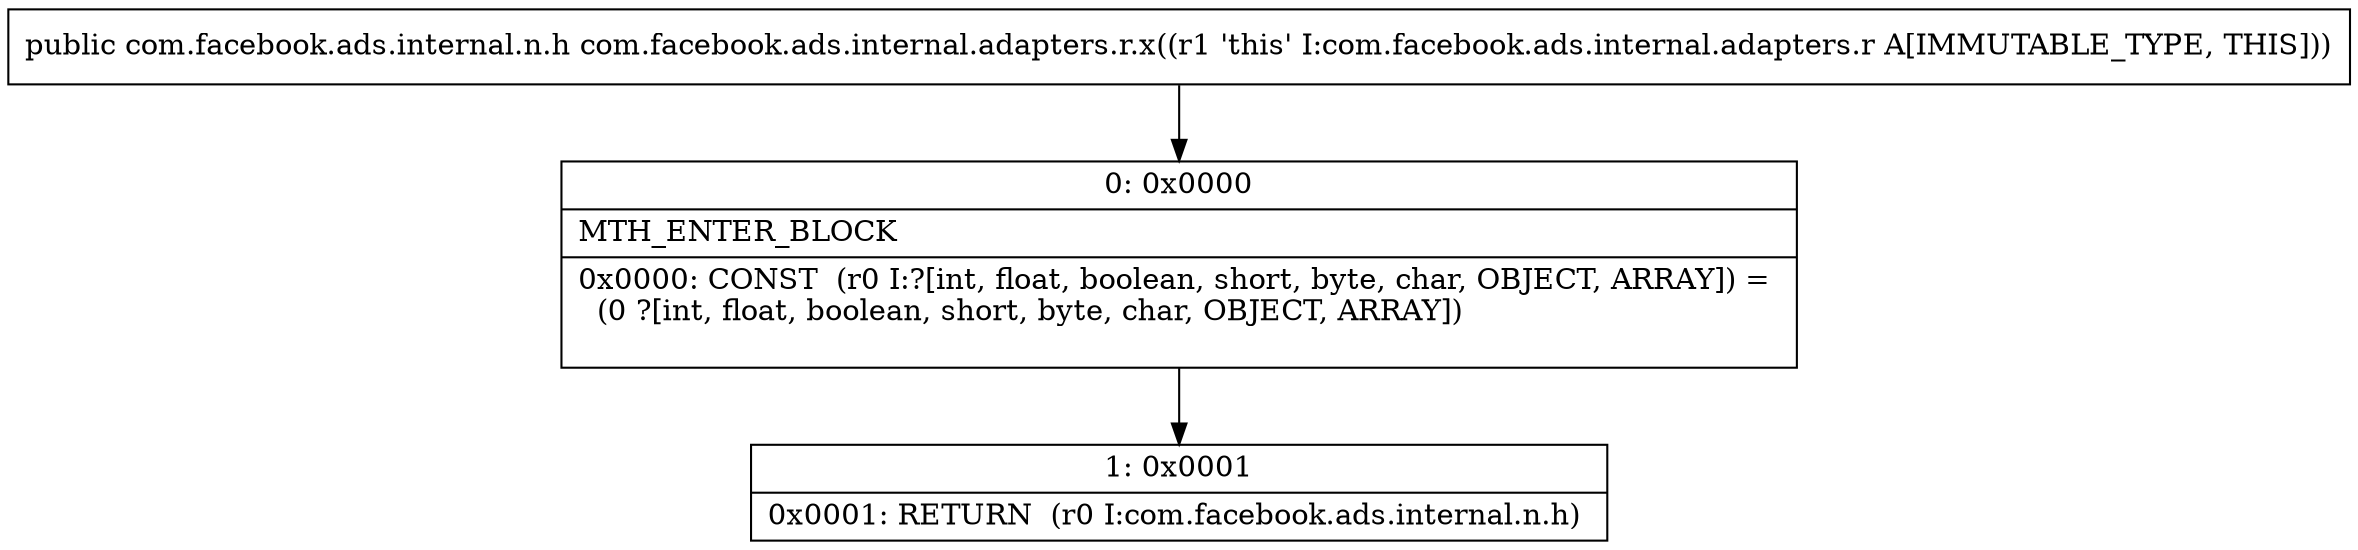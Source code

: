 digraph "CFG forcom.facebook.ads.internal.adapters.r.x()Lcom\/facebook\/ads\/internal\/n\/h;" {
Node_0 [shape=record,label="{0\:\ 0x0000|MTH_ENTER_BLOCK\l|0x0000: CONST  (r0 I:?[int, float, boolean, short, byte, char, OBJECT, ARRAY]) = \l  (0 ?[int, float, boolean, short, byte, char, OBJECT, ARRAY])\l \l}"];
Node_1 [shape=record,label="{1\:\ 0x0001|0x0001: RETURN  (r0 I:com.facebook.ads.internal.n.h) \l}"];
MethodNode[shape=record,label="{public com.facebook.ads.internal.n.h com.facebook.ads.internal.adapters.r.x((r1 'this' I:com.facebook.ads.internal.adapters.r A[IMMUTABLE_TYPE, THIS])) }"];
MethodNode -> Node_0;
Node_0 -> Node_1;
}

